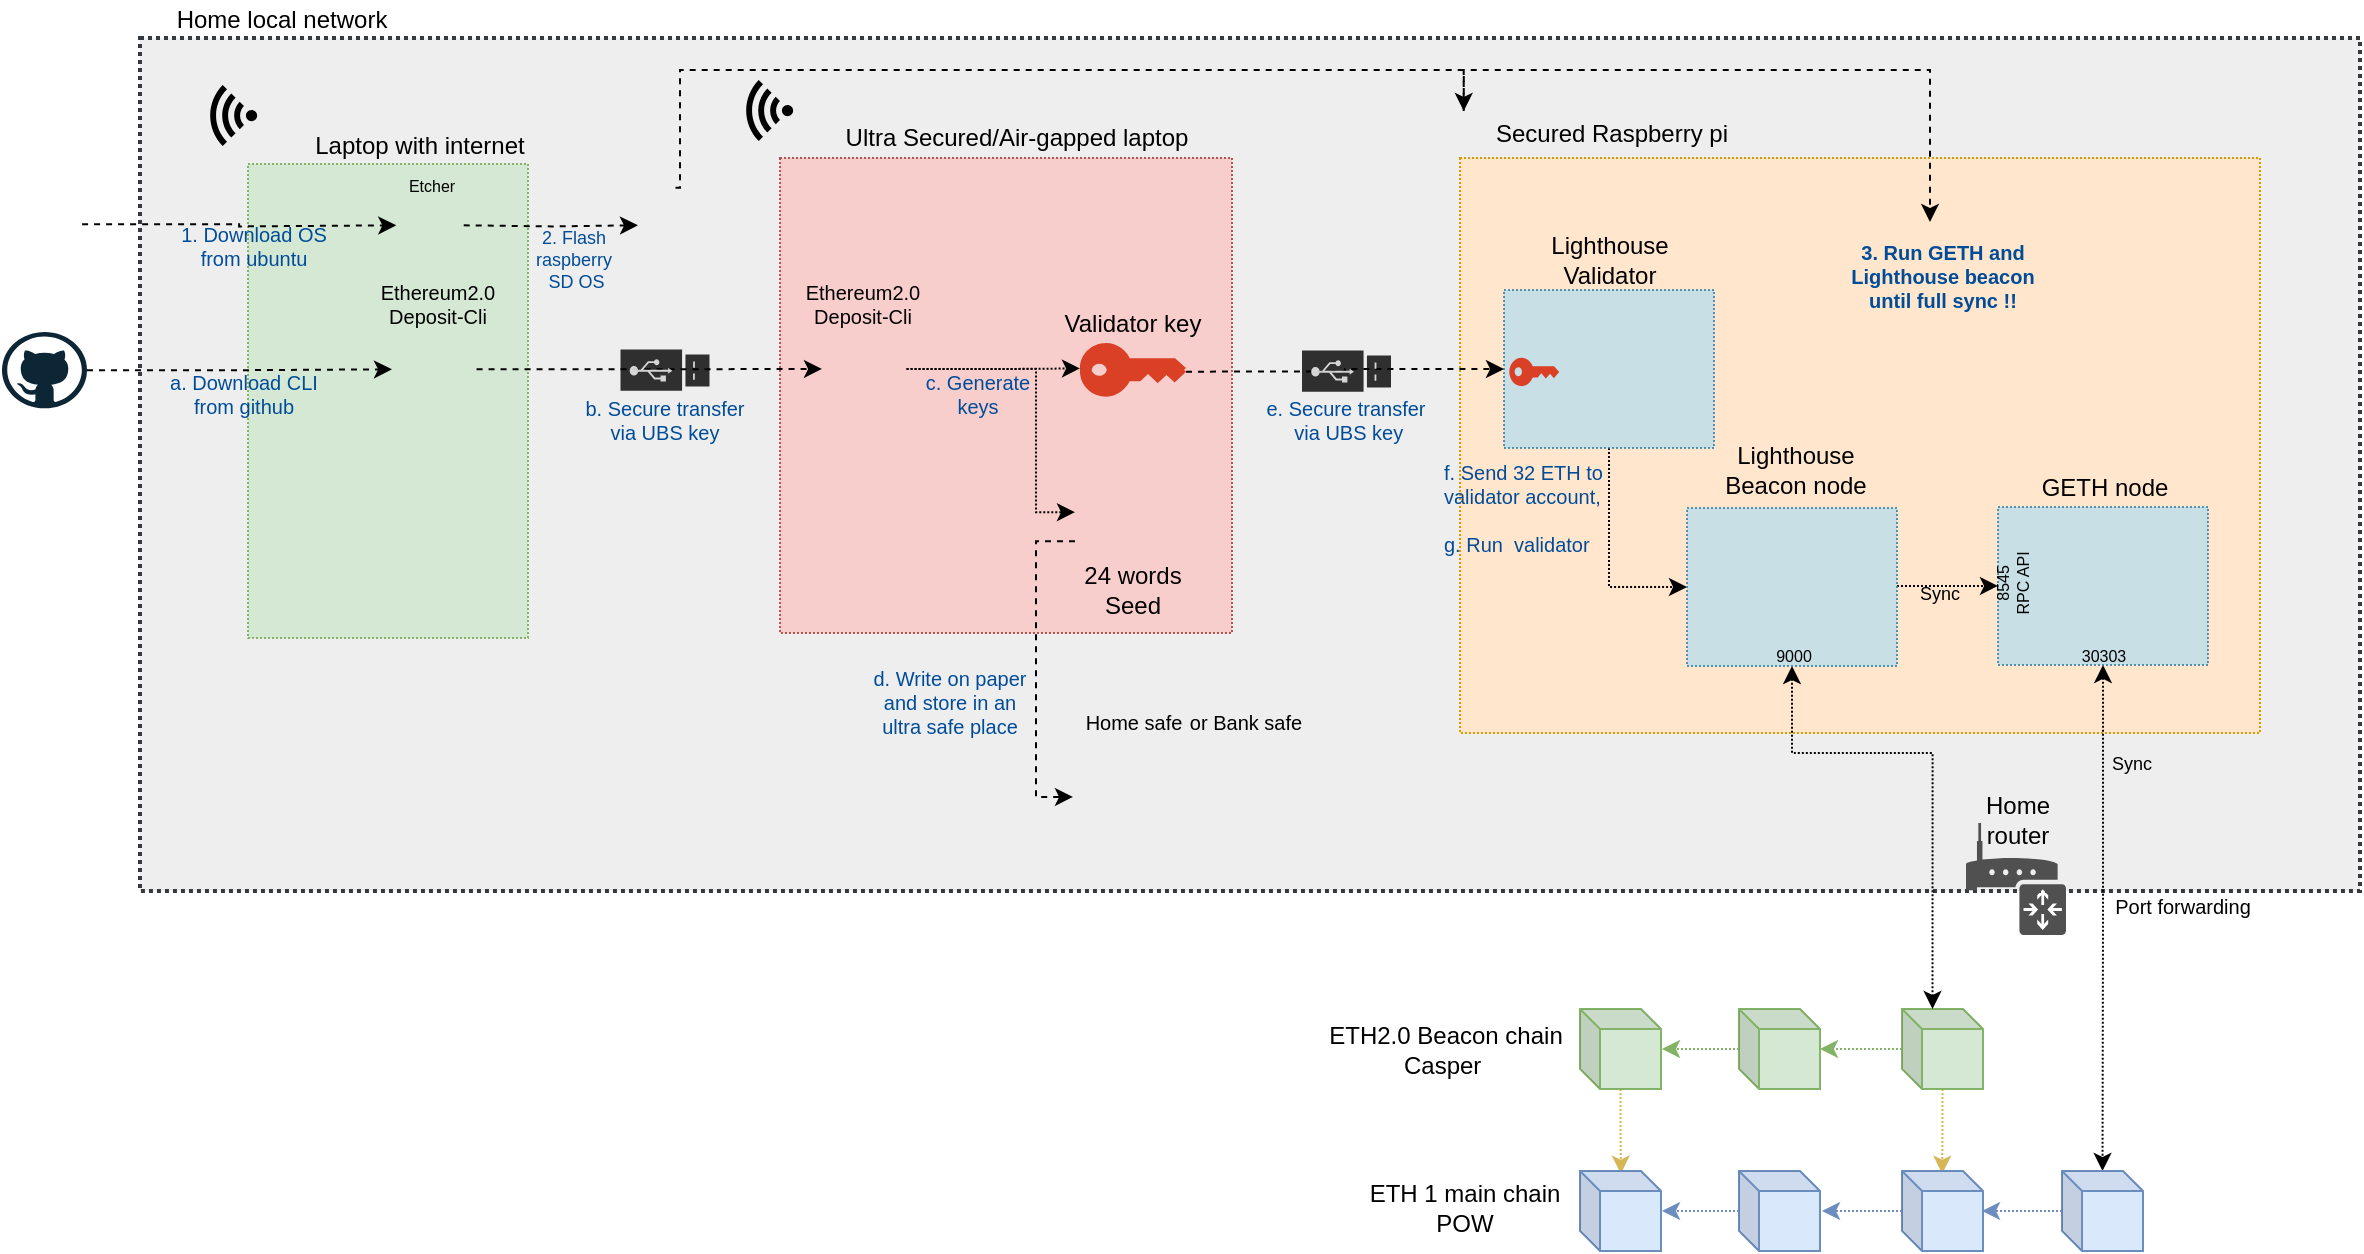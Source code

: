 <mxfile version="13.8.0" type="device"><diagram id="N28AJKi4w6kq-sa7hO0r" name="Page-1"><mxGraphModel dx="418" dy="220" grid="1" gridSize="10" guides="1" tooltips="1" connect="1" arrows="1" fold="1" page="1" pageScale="1" pageWidth="850" pageHeight="1100" math="0" shadow="0"><root><mxCell id="0"/><mxCell id="1" parent="0"/><mxCell id="-GDEK-dAl7HY8y3YbXiy-50" value="" style="rounded=0;whiteSpace=wrap;html=1;dashed=1;fillColor=#eeeeee;strokeColor=#36393d;strokeWidth=2;dashPattern=1 1;" parent="1" vertex="1"><mxGeometry x="95" y="20" width="1110" height="426.48" as="geometry"/></mxCell><mxCell id="-GDEK-dAl7HY8y3YbXiy-106" value="" style="rounded=0;whiteSpace=wrap;html=1;dashed=1;dashPattern=1 1;fillColor=#d5e8d4;strokeColor=#82b366;" parent="1" vertex="1"><mxGeometry x="149" y="83" width="140" height="236.98" as="geometry"/></mxCell><mxCell id="-GDEK-dAl7HY8y3YbXiy-1" value="" style="rounded=0;whiteSpace=wrap;html=1;dashed=1;dashPattern=1 1;fillColor=#ffe6cc;strokeColor=#d79b00;" parent="1" vertex="1"><mxGeometry x="755" y="80" width="400" height="287.48" as="geometry"/></mxCell><mxCell id="-GDEK-dAl7HY8y3YbXiy-4" value="Lighthouse&lt;br&gt;Validator" style="text;html=1;strokeColor=none;fillColor=none;align=center;verticalAlign=middle;whiteSpace=wrap;rounded=0;" parent="1" vertex="1"><mxGeometry x="810" y="120.99" width="40" height="20" as="geometry"/></mxCell><mxCell id="-GDEK-dAl7HY8y3YbXiy-31" style="edgeStyle=orthogonalEdgeStyle;rounded=0;orthogonalLoop=1;jettySize=auto;html=1;dashed=1;dashPattern=1 1;startArrow=none;startFill=0;fillColor=#d5e8d4;strokeColor=#82b366;" parent="1" source="-GDEK-dAl7HY8y3YbXiy-6" target="-GDEK-dAl7HY8y3YbXiy-7" edge="1"><mxGeometry relative="1" as="geometry"/></mxCell><mxCell id="-GDEK-dAl7HY8y3YbXiy-133" style="edgeStyle=orthogonalEdgeStyle;rounded=0;orthogonalLoop=1;jettySize=auto;html=1;entryX=0.496;entryY=0.034;entryDx=0;entryDy=0;entryPerimeter=0;startArrow=none;startFill=0;strokeWidth=1;fontSize=10;fontColor=#4D4D4D;dashed=1;dashPattern=1 1;fillColor=#fff2cc;strokeColor=#d6b656;" parent="1" source="-GDEK-dAl7HY8y3YbXiy-6" target="-GDEK-dAl7HY8y3YbXiy-24" edge="1"><mxGeometry relative="1" as="geometry"/></mxCell><mxCell id="-GDEK-dAl7HY8y3YbXiy-6" value="" style="shape=cube;whiteSpace=wrap;html=1;boundedLbl=1;backgroundOutline=1;darkOpacity=0.05;darkOpacity2=0.1;size=10;fillColor=#d5e8d4;strokeColor=#82b366;" parent="1" vertex="1"><mxGeometry x="976" y="505.48" width="40.5" height="40" as="geometry"/></mxCell><mxCell id="-GDEK-dAl7HY8y3YbXiy-32" style="edgeStyle=orthogonalEdgeStyle;rounded=0;orthogonalLoop=1;jettySize=auto;html=1;dashed=1;dashPattern=1 1;startArrow=none;startFill=0;fillColor=#d5e8d4;strokeColor=#82b366;" parent="1" source="-GDEK-dAl7HY8y3YbXiy-7" edge="1"><mxGeometry relative="1" as="geometry"><mxPoint x="856" y="525.48" as="targetPoint"/></mxGeometry></mxCell><mxCell id="-GDEK-dAl7HY8y3YbXiy-7" value="" style="shape=cube;whiteSpace=wrap;html=1;boundedLbl=1;backgroundOutline=1;darkOpacity=0.05;darkOpacity2=0.1;size=10;fillColor=#d5e8d4;strokeColor=#82b366;" parent="1" vertex="1"><mxGeometry x="894.5" y="505.48" width="40.5" height="40" as="geometry"/></mxCell><mxCell id="-GDEK-dAl7HY8y3YbXiy-135" style="edgeStyle=orthogonalEdgeStyle;rounded=0;orthogonalLoop=1;jettySize=auto;html=1;entryX=0.505;entryY=0.034;entryDx=0;entryDy=0;entryPerimeter=0;dashed=1;dashPattern=1 1;startArrow=none;startFill=0;strokeWidth=1;fontSize=10;fontColor=#4D4D4D;fillColor=#fff2cc;strokeColor=#d6b656;" parent="1" source="-GDEK-dAl7HY8y3YbXiy-8" target="-GDEK-dAl7HY8y3YbXiy-26" edge="1"><mxGeometry relative="1" as="geometry"/></mxCell><mxCell id="-GDEK-dAl7HY8y3YbXiy-8" value="" style="shape=cube;whiteSpace=wrap;html=1;boundedLbl=1;backgroundOutline=1;darkOpacity=0.05;darkOpacity2=0.1;size=10;fillColor=#d5e8d4;strokeColor=#82b366;" parent="1" vertex="1"><mxGeometry x="815" y="505.48" width="40.5" height="40" as="geometry"/></mxCell><mxCell id="-GDEK-dAl7HY8y3YbXiy-17" style="edgeStyle=orthogonalEdgeStyle;rounded=0;orthogonalLoop=1;jettySize=auto;html=1;entryX=0;entryY=0.5;entryDx=0;entryDy=0;exitX=0.5;exitY=1;exitDx=0;exitDy=0;dashed=1;dashPattern=1 1;" parent="1" source="-GDEK-dAl7HY8y3YbXiy-67" target="-GDEK-dAl7HY8y3YbXiy-66" edge="1"><mxGeometry relative="1" as="geometry"/></mxCell><mxCell id="-GDEK-dAl7HY8y3YbXiy-14" style="edgeStyle=orthogonalEdgeStyle;rounded=0;orthogonalLoop=1;jettySize=auto;html=1;entryX=0;entryY=0;entryDx=15.25;entryDy=0;entryPerimeter=0;exitX=0.5;exitY=1;exitDx=0;exitDy=0;dashed=1;dashPattern=1 1;startArrow=classic;startFill=1;" parent="1" source="-GDEK-dAl7HY8y3YbXiy-66" target="-GDEK-dAl7HY8y3YbXiy-6" edge="1"><mxGeometry relative="1" as="geometry"><mxPoint x="1001" y="339.48" as="sourcePoint"/><Array as="points"><mxPoint x="921" y="377.48"/><mxPoint x="991" y="377.48"/></Array></mxGeometry></mxCell><mxCell id="-GDEK-dAl7HY8y3YbXiy-15" value="Lighthouse&lt;br&gt;Beacon node" style="text;html=1;strokeColor=none;fillColor=none;align=center;verticalAlign=middle;whiteSpace=wrap;rounded=0;" parent="1" vertex="1"><mxGeometry x="878" y="226.48" width="90" height="20" as="geometry"/></mxCell><mxCell id="-GDEK-dAl7HY8y3YbXiy-28" style="edgeStyle=orthogonalEdgeStyle;rounded=0;orthogonalLoop=1;jettySize=auto;html=1;dashed=1;dashPattern=1 1;startArrow=classic;startFill=1;exitX=0.5;exitY=1;exitDx=0;exitDy=0;" parent="1" source="-GDEK-dAl7HY8y3YbXiy-65" target="-GDEK-dAl7HY8y3YbXiy-27" edge="1"><mxGeometry relative="1" as="geometry"/></mxCell><mxCell id="-GDEK-dAl7HY8y3YbXiy-22" value="GETH node" style="text;html=1;strokeColor=none;fillColor=none;align=center;verticalAlign=middle;whiteSpace=wrap;rounded=0;" parent="1" vertex="1"><mxGeometry x="1025" y="235.48" width="105" height="20" as="geometry"/></mxCell><mxCell id="-GDEK-dAl7HY8y3YbXiy-36" style="edgeStyle=orthogonalEdgeStyle;rounded=0;orthogonalLoop=1;jettySize=auto;html=1;dashed=1;dashPattern=1 1;startArrow=none;startFill=0;fillColor=#dae8fc;strokeColor=#6c8ebf;" parent="1" source="-GDEK-dAl7HY8y3YbXiy-24" edge="1"><mxGeometry relative="1" as="geometry"><mxPoint x="936" y="606.48" as="targetPoint"/></mxGeometry></mxCell><mxCell id="-GDEK-dAl7HY8y3YbXiy-24" value="" style="shape=cube;whiteSpace=wrap;html=1;boundedLbl=1;backgroundOutline=1;darkOpacity=0.05;darkOpacity2=0.1;size=10;fillColor=#dae8fc;strokeColor=#6c8ebf;" parent="1" vertex="1"><mxGeometry x="976" y="586.48" width="40.5" height="40" as="geometry"/></mxCell><mxCell id="-GDEK-dAl7HY8y3YbXiy-37" style="edgeStyle=orthogonalEdgeStyle;rounded=0;orthogonalLoop=1;jettySize=auto;html=1;dashed=1;dashPattern=1 1;startArrow=none;startFill=0;fillColor=#dae8fc;strokeColor=#6c8ebf;" parent="1" source="-GDEK-dAl7HY8y3YbXiy-25" edge="1"><mxGeometry relative="1" as="geometry"><mxPoint x="856" y="606.48" as="targetPoint"/></mxGeometry></mxCell><mxCell id="-GDEK-dAl7HY8y3YbXiy-25" value="" style="shape=cube;whiteSpace=wrap;html=1;boundedLbl=1;backgroundOutline=1;darkOpacity=0.05;darkOpacity2=0.1;size=10;fillColor=#dae8fc;strokeColor=#6c8ebf;" parent="1" vertex="1"><mxGeometry x="894.5" y="586.48" width="40.5" height="40" as="geometry"/></mxCell><mxCell id="-GDEK-dAl7HY8y3YbXiy-26" value="" style="shape=cube;whiteSpace=wrap;html=1;boundedLbl=1;backgroundOutline=1;darkOpacity=0.05;darkOpacity2=0.1;size=10;fillColor=#dae8fc;strokeColor=#6c8ebf;" parent="1" vertex="1"><mxGeometry x="815" y="586.48" width="40.5" height="40" as="geometry"/></mxCell><mxCell id="-GDEK-dAl7HY8y3YbXiy-35" style="edgeStyle=orthogonalEdgeStyle;rounded=0;orthogonalLoop=1;jettySize=auto;html=1;entryX=0.988;entryY=0.5;entryDx=0;entryDy=0;entryPerimeter=0;dashed=1;dashPattern=1 1;startArrow=none;startFill=0;fillColor=#dae8fc;strokeColor=#6c8ebf;" parent="1" source="-GDEK-dAl7HY8y3YbXiy-27" target="-GDEK-dAl7HY8y3YbXiy-24" edge="1"><mxGeometry relative="1" as="geometry"/></mxCell><mxCell id="-GDEK-dAl7HY8y3YbXiy-27" value="" style="shape=cube;whiteSpace=wrap;html=1;boundedLbl=1;backgroundOutline=1;darkOpacity=0.05;darkOpacity2=0.1;size=10;fillColor=#dae8fc;strokeColor=#6c8ebf;" parent="1" vertex="1"><mxGeometry x="1056" y="586.48" width="40.5" height="40" as="geometry"/></mxCell><mxCell id="-GDEK-dAl7HY8y3YbXiy-29" value="Sync" style="text;html=1;strokeColor=none;fillColor=none;align=center;verticalAlign=middle;whiteSpace=wrap;rounded=0;fontSize=9;" parent="1" vertex="1"><mxGeometry x="1071" y="373.48" width="40" height="20" as="geometry"/></mxCell><mxCell id="-GDEK-dAl7HY8y3YbXiy-30" value="Sync" style="text;html=1;strokeColor=none;fillColor=none;align=center;verticalAlign=middle;whiteSpace=wrap;rounded=0;fontSize=9;" parent="1" vertex="1"><mxGeometry x="975" y="288.48" width="40" height="20" as="geometry"/></mxCell><mxCell id="-GDEK-dAl7HY8y3YbXiy-38" value="ETH 1 main chain&lt;br&gt;POW" style="text;html=1;strokeColor=none;fillColor=none;align=center;verticalAlign=middle;whiteSpace=wrap;rounded=0;" parent="1" vertex="1"><mxGeometry x="706" y="595.48" width="102.75" height="20" as="geometry"/></mxCell><mxCell id="-GDEK-dAl7HY8y3YbXiy-39" value="ETH2.0 Beacon&amp;nbsp;chain&lt;br&gt;Casper&amp;nbsp;" style="text;html=1;strokeColor=none;fillColor=none;align=center;verticalAlign=middle;whiteSpace=wrap;rounded=0;" parent="1" vertex="1"><mxGeometry x="688" y="516.48" width="120" height="20" as="geometry"/></mxCell><mxCell id="-GDEK-dAl7HY8y3YbXiy-42" value="Secured Raspberry pi" style="text;html=1;strokeColor=none;fillColor=none;align=center;verticalAlign=middle;whiteSpace=wrap;rounded=0;" parent="1" vertex="1"><mxGeometry x="765" y="58.48" width="132" height="20" as="geometry"/></mxCell><mxCell id="-GDEK-dAl7HY8y3YbXiy-162" style="edgeStyle=orthogonalEdgeStyle;rounded=0;orthogonalLoop=1;jettySize=auto;html=1;dashed=1;startArrow=none;startFill=0;strokeWidth=1;fontSize=8;fontColor=#004C99;" parent="1" source="-GDEK-dAl7HY8y3YbXiy-43" edge="1"><mxGeometry relative="1" as="geometry"><mxPoint x="990" y="112" as="targetPoint"/><Array as="points"><mxPoint x="757" y="36"/><mxPoint x="990" y="36"/><mxPoint x="990" y="112"/></Array></mxGeometry></mxCell><mxCell id="-GDEK-dAl7HY8y3YbXiy-43" value="" style="shape=image;html=1;verticalAlign=top;verticalLabelPosition=bottom;labelBackgroundColor=#ffffff;imageAspect=0;aspect=fixed;image=https://cdn4.iconfinder.com/data/icons/logos-and-brands/512/272_Raspberry_Pi_logo-128.png;dashed=1;dashPattern=1 1;" parent="1" vertex="1"><mxGeometry x="735" y="56.48" width="43.72" height="43.72" as="geometry"/></mxCell><mxCell id="-GDEK-dAl7HY8y3YbXiy-48" value="" style="pointerEvents=1;shadow=0;dashed=0;html=1;strokeColor=none;fillColor=#505050;labelPosition=center;verticalLabelPosition=bottom;verticalAlign=top;outlineConnect=0;align=center;shape=mxgraph.office.devices.router;dashPattern=1 1;" parent="1" vertex="1"><mxGeometry x="1008" y="412.48" width="50" height="56" as="geometry"/></mxCell><mxCell id="-GDEK-dAl7HY8y3YbXiy-52" value="Home router" style="text;html=1;strokeColor=none;fillColor=none;align=center;verticalAlign=middle;whiteSpace=wrap;rounded=0;" parent="1" vertex="1"><mxGeometry x="1014" y="401.48" width="40" height="20" as="geometry"/></mxCell><mxCell id="-GDEK-dAl7HY8y3YbXiy-53" value="Home local network" style="text;html=1;strokeColor=none;fillColor=none;align=center;verticalAlign=middle;whiteSpace=wrap;rounded=0;" parent="1" vertex="1"><mxGeometry x="106" y="1.0" width="120" height="20" as="geometry"/></mxCell><mxCell id="-GDEK-dAl7HY8y3YbXiy-55" value="" style="shape=image;html=1;verticalAlign=top;verticalLabelPosition=bottom;labelBackgroundColor=#ffffff;imageAspect=0;aspect=fixed;image=https://cdn4.iconfinder.com/data/icons/pictype-free-vector-icons/16/home-128.png;dashed=1;dashPattern=1 1;strokeWidth=2;" parent="1" vertex="1"><mxGeometry x="76" y="3.0" width="38" height="38" as="geometry"/></mxCell><mxCell id="-GDEK-dAl7HY8y3YbXiy-56" value="" style="shape=image;html=1;verticalAlign=top;verticalLabelPosition=bottom;labelBackgroundColor=#ffffff;imageAspect=0;aspect=fixed;image=https://cdn4.iconfinder.com/data/icons/pictype-free-vector-icons/16/forward-128.png;dashed=1;dashPattern=1 1;strokeWidth=2;rotation=-90;fontColor=#4D4D4D;opacity=90;" parent="1" vertex="1"><mxGeometry x="1067.5" y="438.98" width="18" height="18" as="geometry"/></mxCell><mxCell id="-GDEK-dAl7HY8y3YbXiy-59" value="" style="shape=image;html=1;verticalAlign=top;verticalLabelPosition=bottom;labelBackgroundColor=#ffffff;imageAspect=0;aspect=fixed;image=https://cdn4.iconfinder.com/data/icons/pictype-free-vector-icons/16/forward-128.png;dashed=1;dashPattern=1 1;strokeWidth=2;rotation=-90;fontColor=#4D4D4D;opacity=90;" parent="1" vertex="1"><mxGeometry x="982" y="438.48" width="19" height="19" as="geometry"/></mxCell><mxCell id="-GDEK-dAl7HY8y3YbXiy-60" value="Port forwarding" style="text;html=1;strokeColor=none;fillColor=none;align=center;verticalAlign=middle;whiteSpace=wrap;rounded=0;fontSize=10;" parent="1" vertex="1"><mxGeometry x="1072" y="444.48" width="89" height="20" as="geometry"/></mxCell><mxCell id="-GDEK-dAl7HY8y3YbXiy-65" value="" style="rounded=0;whiteSpace=wrap;html=1;dashed=1;dashPattern=1 1;strokeWidth=1;fontSize=10;opacity=70;fillColor=#b1ddf0;strokeColor=#10739e;" parent="1" vertex="1"><mxGeometry x="1024" y="254.48" width="105" height="79" as="geometry"/></mxCell><mxCell id="-GDEK-dAl7HY8y3YbXiy-21" value="" style="shape=image;verticalLabelPosition=bottom;labelBackgroundColor=#ffffff;verticalAlign=top;aspect=fixed;imageAspect=0;image=https://geth.ethereum.org/static/images/mascot.png;" parent="1" vertex="1"><mxGeometry x="1060.19" y="268.98" width="34.62" height="50" as="geometry"/></mxCell><mxCell id="-GDEK-dAl7HY8y3YbXiy-137" style="edgeStyle=orthogonalEdgeStyle;rounded=0;orthogonalLoop=1;jettySize=auto;html=1;entryX=0;entryY=0.5;entryDx=0;entryDy=0;dashed=1;dashPattern=1 1;startArrow=none;startFill=0;strokeWidth=1;fontSize=10;fontColor=#4D4D4D;" parent="1" source="-GDEK-dAl7HY8y3YbXiy-66" target="-GDEK-dAl7HY8y3YbXiy-65" edge="1"><mxGeometry relative="1" as="geometry"><Array as="points"><mxPoint x="999" y="294.48"/></Array></mxGeometry></mxCell><mxCell id="-GDEK-dAl7HY8y3YbXiy-66" value="" style="rounded=0;whiteSpace=wrap;html=1;dashed=1;dashPattern=1 1;strokeWidth=1;fontSize=10;opacity=70;fillColor=#b1ddf0;strokeColor=#10739e;" parent="1" vertex="1"><mxGeometry x="868.5" y="255.04" width="105" height="79" as="geometry"/></mxCell><mxCell id="-GDEK-dAl7HY8y3YbXiy-67" value="" style="rounded=0;whiteSpace=wrap;html=1;dashed=1;dashPattern=1 1;strokeWidth=1;fontSize=10;opacity=70;fillColor=#b1ddf0;strokeColor=#10739e;" parent="1" vertex="1"><mxGeometry x="777" y="146.04" width="105" height="79" as="geometry"/></mxCell><mxCell id="-GDEK-dAl7HY8y3YbXiy-12" value="" style="shape=image;html=1;verticalAlign=top;verticalLabelPosition=bottom;labelBackgroundColor=#ffffff;imageAspect=0;aspect=fixed;image=https://cdn4.iconfinder.com/data/icons/web-ui-color/128/Checkmark-128.png" parent="1" vertex="1"><mxGeometry x="809.22" y="165.26" width="40.56" height="40.56" as="geometry"/></mxCell><mxCell id="-GDEK-dAl7HY8y3YbXiy-69" value="" style="shape=image;html=1;verticalAlign=top;verticalLabelPosition=bottom;labelBackgroundColor=#ffffff;imageAspect=0;aspect=fixed;image=https://cdn0.iconfinder.com/data/icons/sea-13/512/962-08-128.png;dashed=1;dashPattern=1 1;strokeWidth=2;fontSize=10;fontColor=#4D4D4D;opacity=70;" parent="1" vertex="1"><mxGeometry x="896.5" y="270.04" width="48" height="48" as="geometry"/></mxCell><mxCell id="-GDEK-dAl7HY8y3YbXiy-3" value="" style="shape=image;verticalLabelPosition=bottom;labelBackgroundColor=#ffffff;verticalAlign=top;aspect=fixed;imageAspect=0;image=https://sigmaprime.io/images/lighthouse.png;" parent="1" vertex="1"><mxGeometry x="764.75" y="130.48" width="30.5" height="30.56" as="geometry"/></mxCell><mxCell id="-GDEK-dAl7HY8y3YbXiy-70" value="" style="shape=image;verticalLabelPosition=bottom;labelBackgroundColor=#ffffff;verticalAlign=top;aspect=fixed;imageAspect=0;image=https://sigmaprime.io/images/lighthouse.png;" parent="1" vertex="1"><mxGeometry x="855" y="246.48" width="30.5" height="30.56" as="geometry"/></mxCell><mxCell id="-GDEK-dAl7HY8y3YbXiy-71" value="" style="rounded=0;whiteSpace=wrap;html=1;dashed=1;dashPattern=1 1;fillColor=#f8cecc;strokeColor=#b85450;" parent="1" vertex="1"><mxGeometry x="415" y="80" width="226" height="237.48" as="geometry"/></mxCell><mxCell id="-GDEK-dAl7HY8y3YbXiy-73" value="" style="shape=image;html=1;verticalAlign=top;verticalLabelPosition=bottom;labelBackgroundColor=#ffffff;imageAspect=0;aspect=fixed;image=https://cdn3.iconfinder.com/data/icons/token/128/Computer.png;dashed=1;dashPattern=1 1;strokeWidth=1;fontSize=10;fontColor=#4D4D4D;" parent="1" vertex="1"><mxGeometry x="416" y="58.48" width="39" height="39" as="geometry"/></mxCell><mxCell id="-GDEK-dAl7HY8y3YbXiy-77" value="Ultra Secured/Air-gapped laptop" style="text;html=1;strokeColor=none;fillColor=none;align=center;verticalAlign=middle;whiteSpace=wrap;rounded=0;" parent="1" vertex="1"><mxGeometry x="442" y="60.48" width="183" height="20" as="geometry"/></mxCell><mxCell id="-GDEK-dAl7HY8y3YbXiy-86" style="edgeStyle=orthogonalEdgeStyle;rounded=0;orthogonalLoop=1;jettySize=auto;html=1;dashed=1;dashPattern=1 1;startArrow=none;startFill=0;fontSize=10;fontColor=#4D4D4D;" parent="1" source="-GDEK-dAl7HY8y3YbXiy-78" target="-GDEK-dAl7HY8y3YbXiy-82" edge="1"><mxGeometry relative="1" as="geometry"><Array as="points"><mxPoint x="533" y="186.1"/></Array></mxGeometry></mxCell><mxCell id="-GDEK-dAl7HY8y3YbXiy-88" style="edgeStyle=orthogonalEdgeStyle;rounded=0;orthogonalLoop=1;jettySize=auto;html=1;entryX=0;entryY=0.5;entryDx=0;entryDy=0;dashed=1;dashPattern=1 1;startArrow=none;startFill=0;fontSize=10;fontColor=#4D4D4D;" parent="1" source="-GDEK-dAl7HY8y3YbXiy-78" target="-GDEK-dAl7HY8y3YbXiy-84" edge="1"><mxGeometry relative="1" as="geometry"><Array as="points"><mxPoint x="543" y="185.48"/><mxPoint x="543" y="257.48"/></Array></mxGeometry></mxCell><mxCell id="-GDEK-dAl7HY8y3YbXiy-78" value="" style="shape=image;html=1;verticalAlign=top;verticalLabelPosition=bottom;labelBackgroundColor=#ffffff;imageAspect=0;aspect=fixed;image=https://cdn2.iconfinder.com/data/icons/flurry-icons-for-deviants/128/command_prompt_256x256x32.png;dashed=1;dashPattern=1 1;strokeWidth=1;fontSize=10;fontColor=#4D4D4D;" parent="1" vertex="1"><mxGeometry x="436" y="164.32" width="42.28" height="42.28" as="geometry"/></mxCell><mxCell id="-GDEK-dAl7HY8y3YbXiy-80" value="Ethereum2.0 Deposit-Cli" style="text;html=1;strokeColor=none;fillColor=none;align=center;verticalAlign=middle;whiteSpace=wrap;rounded=0;fontSize=10;" parent="1" vertex="1"><mxGeometry x="409.46" y="143.16" width="95.36" height="20" as="geometry"/></mxCell><mxCell id="-GDEK-dAl7HY8y3YbXiy-82" value="" style="pointerEvents=1;shadow=0;dashed=0;html=1;strokeColor=none;labelPosition=center;verticalLabelPosition=bottom;verticalAlign=top;outlineConnect=0;align=center;shape=mxgraph.office.security.key_permissions;fillColor=#DA4026;dashPattern=1 1;fontSize=10;fontColor=#4D4D4D;rotation=90;flipH=0;flipV=1;" parent="1" vertex="1"><mxGeometry x="579" y="158.54" width="25" height="53" as="geometry"/></mxCell><mxCell id="-GDEK-dAl7HY8y3YbXiy-83" value="Validator key" style="text;html=1;strokeColor=none;fillColor=none;align=center;verticalAlign=middle;whiteSpace=wrap;rounded=0;" parent="1" vertex="1"><mxGeometry x="539" y="152.54" width="105" height="20" as="geometry"/></mxCell><mxCell id="-GDEK-dAl7HY8y3YbXiy-125" style="edgeStyle=orthogonalEdgeStyle;rounded=0;orthogonalLoop=1;jettySize=auto;html=1;dashed=1;startArrow=none;startFill=0;fontSize=10;fontColor=#4D4D4D;exitX=0;exitY=0.75;exitDx=0;exitDy=0;entryX=0;entryY=0.5;entryDx=0;entryDy=0;" parent="1" source="-GDEK-dAl7HY8y3YbXiy-84" target="-GDEK-dAl7HY8y3YbXiy-123" edge="1"><mxGeometry relative="1" as="geometry"><mxPoint x="563" y="379.48" as="targetPoint"/><Array as="points"><mxPoint x="543" y="271.48"/><mxPoint x="543" y="399.48"/></Array></mxGeometry></mxCell><mxCell id="-GDEK-dAl7HY8y3YbXiy-84" value="" style="shape=image;html=1;verticalAlign=top;verticalLabelPosition=bottom;labelBackgroundColor=#ffffff;imageAspect=0;aspect=fixed;image=https://cdn4.iconfinder.com/data/icons/seed-png/rich_text_format.png;dashed=1;dashPattern=1 1;strokeColor=#000000;strokeWidth=1;fontSize=10;fontColor=#4D4D4D;" parent="1" vertex="1"><mxGeometry x="562.5" y="228.1" width="58" height="58" as="geometry"/></mxCell><mxCell id="-GDEK-dAl7HY8y3YbXiy-85" value="24 words&lt;br&gt;Seed" style="text;html=1;strokeColor=none;fillColor=none;align=center;verticalAlign=middle;whiteSpace=wrap;rounded=0;" parent="1" vertex="1"><mxGeometry x="539" y="286.1" width="105" height="20" as="geometry"/></mxCell><mxCell id="-GDEK-dAl7HY8y3YbXiy-93" style="edgeStyle=orthogonalEdgeStyle;rounded=0;orthogonalLoop=1;jettySize=auto;html=1;entryX=0;entryY=0.5;entryDx=0;entryDy=0;dashed=1;startArrow=none;startFill=0;fontSize=10;fontColor=#4D4D4D;" parent="1" source="-GDEK-dAl7HY8y3YbXiy-87" target="-GDEK-dAl7HY8y3YbXiy-67" edge="1"><mxGeometry relative="1" as="geometry"><mxPoint x="675" y="185.48" as="sourcePoint"/></mxGeometry></mxCell><mxCell id="-GDEK-dAl7HY8y3YbXiy-87" value="" style="pointerEvents=1;shadow=0;dashed=0;html=1;strokeColor=none;labelPosition=center;verticalLabelPosition=bottom;verticalAlign=top;outlineConnect=0;align=center;shape=mxgraph.office.security.key_permissions;fillColor=#DA4026;dashPattern=1 1;fontSize=10;fontColor=#4D4D4D;rotation=90;flipH=0;flipV=1;" parent="1" vertex="1"><mxGeometry x="579" y="160.32" width="25" height="53" as="geometry"/></mxCell><mxCell id="-GDEK-dAl7HY8y3YbXiy-91" value="c. Generate &lt;br&gt;keys" style="text;html=1;strokeColor=none;fillColor=none;align=center;verticalAlign=middle;whiteSpace=wrap;rounded=0;fontSize=10;fontColor=#004C99;" parent="1" vertex="1"><mxGeometry x="480" y="188.16" width="67.72" height="20" as="geometry"/></mxCell><mxCell id="-GDEK-dAl7HY8y3YbXiy-94" value="e. Secure transfer&lt;br&gt;&amp;nbsp;via UBS key" style="text;html=1;strokeColor=none;fillColor=none;align=center;verticalAlign=middle;whiteSpace=wrap;rounded=0;fontSize=10;fontColor=#004C99;" parent="1" vertex="1"><mxGeometry x="649.5" y="200.82" width="95.5" height="20" as="geometry"/></mxCell><mxCell id="-GDEK-dAl7HY8y3YbXiy-97" value="" style="aspect=fixed;pointerEvents=1;shadow=0;dashed=0;html=1;strokeColor=none;labelPosition=center;verticalLabelPosition=bottom;verticalAlign=top;align=center;fillColor=#000000;shape=mxgraph.mscae.enterprise.wireless_connection;dashPattern=1 1;fontSize=10;fontColor=#ffffff;flipV=0;flipH=1;" parent="1" vertex="1"><mxGeometry x="396" y="41" width="25.6" height="30.48" as="geometry"/></mxCell><mxCell id="-GDEK-dAl7HY8y3YbXiy-102" value="" style="shape=image;html=1;verticalAlign=top;verticalLabelPosition=bottom;labelBackgroundColor=#ffffff;imageAspect=0;aspect=fixed;image=https://cdn1.iconfinder.com/data/icons/ui-navigation-1/152/close-128.png;dashed=1;dashPattern=1 1;strokeColor=#000000;strokeWidth=1;fillColor=#000000;fontSize=10;fontColor=#4D4D4D;flipV=0;flipH=1;" parent="1" vertex="1"><mxGeometry x="396" y="55.9" width="18.58" height="18.58" as="geometry"/></mxCell><mxCell id="-GDEK-dAl7HY8y3YbXiy-103" value="" style="pointerEvents=1;shadow=0;dashed=1;html=1;strokeColor=none;labelPosition=center;verticalLabelPosition=bottom;verticalAlign=top;outlineConnect=0;align=center;shape=mxgraph.office.security.key_permissions;fillColor=#DA4026;fontSize=10;fontColor=#4D4D4D;rotation=90;flipH=0;flipV=1;dashPattern=1 1;" parent="1" vertex="1"><mxGeometry x="785" y="174.48" width="14.25" height="24.96" as="geometry"/></mxCell><mxCell id="-GDEK-dAl7HY8y3YbXiy-104" value="b. Secure transfer &lt;br&gt;via UBS key" style="text;html=1;strokeColor=none;fillColor=none;align=center;verticalAlign=middle;whiteSpace=wrap;rounded=0;fontSize=10;fontColor=#004C99;" parent="1" vertex="1"><mxGeometry x="315" y="201.04" width="85" height="20" as="geometry"/></mxCell><mxCell id="-GDEK-dAl7HY8y3YbXiy-107" value="" style="shape=image;html=1;verticalAlign=top;verticalLabelPosition=bottom;labelBackgroundColor=#ffffff;imageAspect=0;aspect=fixed;image=https://cdn3.iconfinder.com/data/icons/token/128/Computer.png;dashed=1;dashPattern=1 1;strokeWidth=1;fontSize=10;fontColor=#4D4D4D;" parent="1" vertex="1"><mxGeometry x="148" y="60.96" width="39" height="39" as="geometry"/></mxCell><mxCell id="-GDEK-dAl7HY8y3YbXiy-108" value="Laptop with internet" style="text;html=1;strokeColor=none;fillColor=none;align=center;verticalAlign=middle;whiteSpace=wrap;rounded=0;" parent="1" vertex="1"><mxGeometry x="167" y="63.96" width="136" height="20" as="geometry"/></mxCell><mxCell id="-GDEK-dAl7HY8y3YbXiy-109" value="" style="aspect=fixed;pointerEvents=1;shadow=0;dashed=0;html=1;strokeColor=none;labelPosition=center;verticalLabelPosition=bottom;verticalAlign=top;align=center;fillColor=#000000;shape=mxgraph.mscae.enterprise.wireless_connection;dashPattern=1 1;fontSize=10;fontColor=#ffffff;flipV=0;flipH=1;" parent="1" vertex="1"><mxGeometry x="128" y="43.48" width="25.6" height="30.48" as="geometry"/></mxCell><mxCell id="-GDEK-dAl7HY8y3YbXiy-111" style="edgeStyle=orthogonalEdgeStyle;rounded=0;orthogonalLoop=1;jettySize=auto;html=1;exitX=0.5;exitY=1;exitDx=0;exitDy=0;dashed=1;startArrow=none;startFill=0;fontSize=10;fontColor=#4D4D4D;" parent="1" source="-GDEK-dAl7HY8y3YbXiy-108" target="-GDEK-dAl7HY8y3YbXiy-108" edge="1"><mxGeometry relative="1" as="geometry"/></mxCell><mxCell id="-GDEK-dAl7HY8y3YbXiy-115" value="" style="shape=image;html=1;verticalAlign=top;verticalLabelPosition=bottom;labelBackgroundColor=#ffffff;imageAspect=0;aspect=fixed;image=https://cdn4.iconfinder.com/data/icons/web-ui-color/128/Checkmark-128.png;dashed=1;dashPattern=1 1;strokeColor=#000000;strokeWidth=1;fillColor=#000000;fontSize=10;fontColor=#4D4D4D;" parent="1" vertex="1"><mxGeometry x="127" y="58.36" width="16.6" height="16.6" as="geometry"/></mxCell><mxCell id="-GDEK-dAl7HY8y3YbXiy-121" style="edgeStyle=orthogonalEdgeStyle;rounded=0;orthogonalLoop=1;jettySize=auto;html=1;entryX=0;entryY=0.5;entryDx=0;entryDy=0;dashed=1;startArrow=none;startFill=0;fontSize=10;fontColor=#4D4D4D;" parent="1" source="-GDEK-dAl7HY8y3YbXiy-116" target="-GDEK-dAl7HY8y3YbXiy-78" edge="1"><mxGeometry relative="1" as="geometry"/></mxCell><mxCell id="-GDEK-dAl7HY8y3YbXiy-116" value="" style="shape=image;html=1;verticalAlign=top;verticalLabelPosition=bottom;labelBackgroundColor=#ffffff;imageAspect=0;aspect=fixed;image=https://cdn2.iconfinder.com/data/icons/flurry-icons-for-deviants/128/command_prompt_256x256x32.png;dashed=1;dashPattern=1 1;strokeWidth=1;fontSize=10;fontColor=#4D4D4D;" parent="1" vertex="1"><mxGeometry x="221" y="164.52" width="42.28" height="42.28" as="geometry"/></mxCell><mxCell id="-GDEK-dAl7HY8y3YbXiy-117" value="Ethereum2.0 Deposit-Cli" style="text;html=1;strokeColor=none;fillColor=none;align=center;verticalAlign=middle;whiteSpace=wrap;rounded=0;fontSize=10;" parent="1" vertex="1"><mxGeometry x="198.64" y="143.16" width="90.36" height="20" as="geometry"/></mxCell><mxCell id="-GDEK-dAl7HY8y3YbXiy-119" style="edgeStyle=orthogonalEdgeStyle;rounded=0;orthogonalLoop=1;jettySize=auto;html=1;entryX=0;entryY=0.5;entryDx=0;entryDy=0;dashed=1;startArrow=none;startFill=0;fontSize=10;fontColor=#4D4D4D;" parent="1" source="-GDEK-dAl7HY8y3YbXiy-118" target="-GDEK-dAl7HY8y3YbXiy-116" edge="1"><mxGeometry relative="1" as="geometry"><mxPoint x="48.5" y="185.66" as="sourcePoint"/></mxGeometry></mxCell><mxCell id="-GDEK-dAl7HY8y3YbXiy-120" value="a. Download CLI from github" style="text;html=1;strokeColor=none;fillColor=none;align=center;verticalAlign=middle;whiteSpace=wrap;rounded=0;fontSize=10;fontColor=#004C99;" parent="1" vertex="1"><mxGeometry x="107" y="188.16" width="80" height="20" as="geometry"/></mxCell><mxCell id="-GDEK-dAl7HY8y3YbXiy-118" value="" style="dashed=0;outlineConnect=0;html=1;align=center;labelPosition=center;verticalLabelPosition=bottom;verticalAlign=top;shape=mxgraph.weblogos.github;dashPattern=1 1;strokeColor=#000000;strokeWidth=1;fillColor=#000000;fontSize=10;fontColor=#4D4D4D;" parent="1" vertex="1"><mxGeometry x="26" y="167" width="42.5" height="38.16" as="geometry"/></mxCell><mxCell id="-GDEK-dAl7HY8y3YbXiy-123" value="" style="shape=image;html=1;verticalAlign=top;verticalLabelPosition=bottom;labelBackgroundColor=#ffffff;imageAspect=0;aspect=fixed;image=https://cdn0.iconfinder.com/data/icons/business-660/512/295_Bank_money_safe_Deposit-128.png;dashed=1;dashPattern=1 1;strokeColor=#000000;strokeWidth=1;fillColor=#000000;fontSize=10;fontColor=#4D4D4D;" parent="1" vertex="1"><mxGeometry x="561.5" y="369.48" width="60" height="60" as="geometry"/></mxCell><mxCell id="-GDEK-dAl7HY8y3YbXiy-124" value="" style="shape=image;html=1;verticalAlign=top;verticalLabelPosition=bottom;labelBackgroundColor=#ffffff;imageAspect=0;aspect=fixed;image=https://cdn0.iconfinder.com/data/icons/business-collection-2027/60/bank-128.png;dashed=1;dashPattern=1 1;strokeColor=#000000;strokeWidth=1;fillColor=#000000;fontSize=10;fontColor=#4D4D4D;" parent="1" vertex="1"><mxGeometry x="626" y="369.48" width="56" height="56" as="geometry"/></mxCell><mxCell id="-GDEK-dAl7HY8y3YbXiy-126" value="d. Write on paper and store in an ultra safe place" style="text;html=1;strokeColor=none;fillColor=none;align=center;verticalAlign=middle;whiteSpace=wrap;rounded=0;fontSize=10;fontColor=#004C99;" parent="1" vertex="1"><mxGeometry x="460" y="342.48" width="80" height="20" as="geometry"/></mxCell><mxCell id="-GDEK-dAl7HY8y3YbXiy-127" value="Home safe" style="text;html=1;strokeColor=none;fillColor=none;align=center;verticalAlign=middle;whiteSpace=wrap;rounded=0;fontSize=10;" parent="1" vertex="1"><mxGeometry x="564.5" y="354.48" width="54" height="15" as="geometry"/></mxCell><mxCell id="-GDEK-dAl7HY8y3YbXiy-128" value="or Bank safe" style="text;html=1;strokeColor=none;fillColor=none;align=center;verticalAlign=middle;whiteSpace=wrap;rounded=0;fontSize=10;" parent="1" vertex="1"><mxGeometry x="614" y="354.48" width="68" height="15" as="geometry"/></mxCell><mxCell id="-GDEK-dAl7HY8y3YbXiy-105" value="" style="pointerEvents=1;shadow=0;dashed=0;html=1;strokeColor=none;fillColor=#000000;labelPosition=center;verticalLabelPosition=bottom;verticalAlign=top;align=center;outlineConnect=0;shape=mxgraph.veeam2.usb_drive;dashPattern=1 1;fontSize=10;fontColor=#4D4D4D;opacity=80;" parent="1" vertex="1"><mxGeometry x="335.25" y="175.76" width="44.5" height="20.56" as="geometry"/></mxCell><mxCell id="-GDEK-dAl7HY8y3YbXiy-131" value="" style="pointerEvents=1;shadow=0;dashed=0;html=1;strokeColor=none;fillColor=#000000;labelPosition=center;verticalLabelPosition=bottom;verticalAlign=top;align=center;outlineConnect=0;shape=mxgraph.veeam2.usb_drive;dashPattern=1 1;fontSize=10;fontColor=#4D4D4D;opacity=80;" parent="1" vertex="1"><mxGeometry x="676" y="176.26" width="44.5" height="20.56" as="geometry"/></mxCell><mxCell id="-GDEK-dAl7HY8y3YbXiy-138" value="8545&lt;br&gt;RPC API" style="text;html=1;strokeColor=none;fillColor=none;align=center;verticalAlign=middle;whiteSpace=wrap;rounded=0;fontSize=8;rotation=-90;" parent="1" vertex="1"><mxGeometry x="1012" y="282.48" width="40" height="20" as="geometry"/></mxCell><mxCell id="-GDEK-dAl7HY8y3YbXiy-139" value="3. Run GETH and Lighthouse beacon until full sync !!" style="text;html=1;strokeColor=none;fillColor=none;align=center;verticalAlign=middle;whiteSpace=wrap;rounded=0;fontSize=10;fontColor=#004C99;fontStyle=1" parent="1" vertex="1"><mxGeometry x="943" y="128.88" width="106.5" height="20" as="geometry"/></mxCell><mxCell id="-GDEK-dAl7HY8y3YbXiy-141" value="f. Send 32 ETH to validator account, &lt;br&gt;&lt;br&gt;g. Run&amp;nbsp;&amp;nbsp;validator" style="text;html=1;strokeColor=none;fillColor=none;align=left;verticalAlign=middle;whiteSpace=wrap;rounded=0;fontSize=10;fontColor=#004C99;" parent="1" vertex="1"><mxGeometry x="745" y="233.52" width="90" height="43.52" as="geometry"/></mxCell><mxCell id="-GDEK-dAl7HY8y3YbXiy-41" value="30303" style="text;html=1;strokeColor=none;fillColor=none;align=center;verticalAlign=middle;whiteSpace=wrap;rounded=0;fontSize=8;" parent="1" vertex="1"><mxGeometry x="1057" y="319.48" width="40" height="20" as="geometry"/></mxCell><mxCell id="-GDEK-dAl7HY8y3YbXiy-40" value="9000" style="text;html=1;strokeColor=none;fillColor=none;align=center;verticalAlign=middle;whiteSpace=wrap;rounded=0;fontSize=8;" parent="1" vertex="1"><mxGeometry x="902" y="319.48" width="40" height="20" as="geometry"/></mxCell><mxCell id="-GDEK-dAl7HY8y3YbXiy-143" value="2. Flash&lt;br&gt;raspberry&lt;br&gt;&amp;nbsp;SD OS" style="text;html=1;strokeColor=none;fillColor=none;align=center;verticalAlign=middle;whiteSpace=wrap;rounded=0;fontSize=9;fontColor=#004C99;" parent="1" vertex="1"><mxGeometry x="280" y="120.99" width="64" height="20" as="geometry"/></mxCell><mxCell id="-GDEK-dAl7HY8y3YbXiy-147" value="" style="shape=image;html=1;verticalAlign=top;verticalLabelPosition=bottom;labelBackgroundColor=#ffffff;imageAspect=0;aspect=fixed;image=https://cdn1.iconfinder.com/data/icons/computer-hardware-line-vol-1/52/card__mini__sd__storage__memory__tecknology__device-128.png;dashed=1;dashPattern=1 1;strokeColor=#000000;strokeWidth=1;fillColor=#000000;fontSize=9;fontColor=#004C99;opacity=90;" parent="1" vertex="1"><mxGeometry x="344" y="94.88" width="37.48" height="37.48" as="geometry"/></mxCell><mxCell id="-GDEK-dAl7HY8y3YbXiy-156" style="edgeStyle=orthogonalEdgeStyle;rounded=0;orthogonalLoop=1;jettySize=auto;html=1;entryX=0.5;entryY=0;entryDx=0;entryDy=0;dashed=1;startArrow=none;startFill=0;strokeWidth=1;fontSize=10;fontColor=#004C99;exitX=0.5;exitY=0;exitDx=0;exitDy=0;" parent="1" source="-GDEK-dAl7HY8y3YbXiy-147" target="-GDEK-dAl7HY8y3YbXiy-43" edge="1"><mxGeometry relative="1" as="geometry"><mxPoint x="365" y="78" as="sourcePoint"/><Array as="points"><mxPoint x="365" y="95"/><mxPoint x="365" y="36"/><mxPoint x="757" y="36"/></Array></mxGeometry></mxCell><mxCell id="-GDEK-dAl7HY8y3YbXiy-157" style="edgeStyle=orthogonalEdgeStyle;rounded=0;orthogonalLoop=1;jettySize=auto;html=1;dashed=1;startArrow=none;startFill=0;strokeWidth=1;fontSize=10;fontColor=#004C99;" parent="1" target="-GDEK-dAl7HY8y3YbXiy-147" edge="1"><mxGeometry relative="1" as="geometry"><mxPoint x="256.86" y="113.667" as="sourcePoint"/></mxGeometry></mxCell><mxCell id="-GDEK-dAl7HY8y3YbXiy-153" value="Etcher" style="text;html=1;strokeColor=none;fillColor=none;align=center;verticalAlign=middle;whiteSpace=wrap;rounded=0;fontSize=8;" parent="1" vertex="1"><mxGeometry x="220" y="83.0" width="42" height="22.96" as="geometry"/></mxCell><mxCell id="-GDEK-dAl7HY8y3YbXiy-160" style="edgeStyle=orthogonalEdgeStyle;rounded=0;orthogonalLoop=1;jettySize=auto;html=1;dashed=1;startArrow=none;startFill=0;strokeWidth=1;fontSize=8;fontColor=#004C99;" parent="1" source="-GDEK-dAl7HY8y3YbXiy-158" edge="1"><mxGeometry relative="1" as="geometry"><mxPoint x="223.14" y="113.667" as="targetPoint"/></mxGeometry></mxCell><mxCell id="-GDEK-dAl7HY8y3YbXiy-158" value="" style="shape=image;verticalLabelPosition=bottom;labelBackgroundColor=#ffffff;verticalAlign=top;aspect=fixed;imageAspect=0;image=https://upload.wikimedia.org/wikipedia/commons/thumb/a/ab/Logo-ubuntu_cof-orange-hex.svg/1200px-Logo-ubuntu_cof-orange-hex.svg.png;" parent="1" vertex="1"><mxGeometry x="27.45" y="93.76" width="38.6" height="38.6" as="geometry"/></mxCell><mxCell id="-GDEK-dAl7HY8y3YbXiy-161" value="1. Download OS from ubuntu" style="text;html=1;strokeColor=none;fillColor=none;align=center;verticalAlign=middle;whiteSpace=wrap;rounded=0;fontSize=10;fontColor=#004C99;" parent="1" vertex="1"><mxGeometry x="112" y="114.0" width="80" height="20" as="geometry"/></mxCell><mxCell id="-GDEK-dAl7HY8y3YbXiy-163" value="" style="shape=image;verticalLabelPosition=bottom;labelBackgroundColor=#ffffff;verticalAlign=top;aspect=fixed;imageAspect=0;image=https://upload.wikimedia.org/wikipedia/commons/thumb/a/ab/Logo-ubuntu_cof-orange-hex.svg/1200px-Logo-ubuntu_cof-orange-hex.svg.png;" parent="1" vertex="1"><mxGeometry x="356" y="107" width="18.88" height="18.88" as="geometry"/></mxCell><mxCell id="MJhgg3x6k30VlVQQxuRQ-2" value="" style="shape=image;verticalLabelPosition=bottom;labelBackgroundColor=#ffffff;verticalAlign=top;aspect=fixed;imageAspect=0;image=https://upload.wikimedia.org/wikipedia/commons/thumb/2/2d/Etcher-icon.png/220px-Etcher-icon.png;" vertex="1" parent="1"><mxGeometry x="226" y="97.63" width="30.37" height="30.37" as="geometry"/></mxCell></root></mxGraphModel></diagram></mxfile>